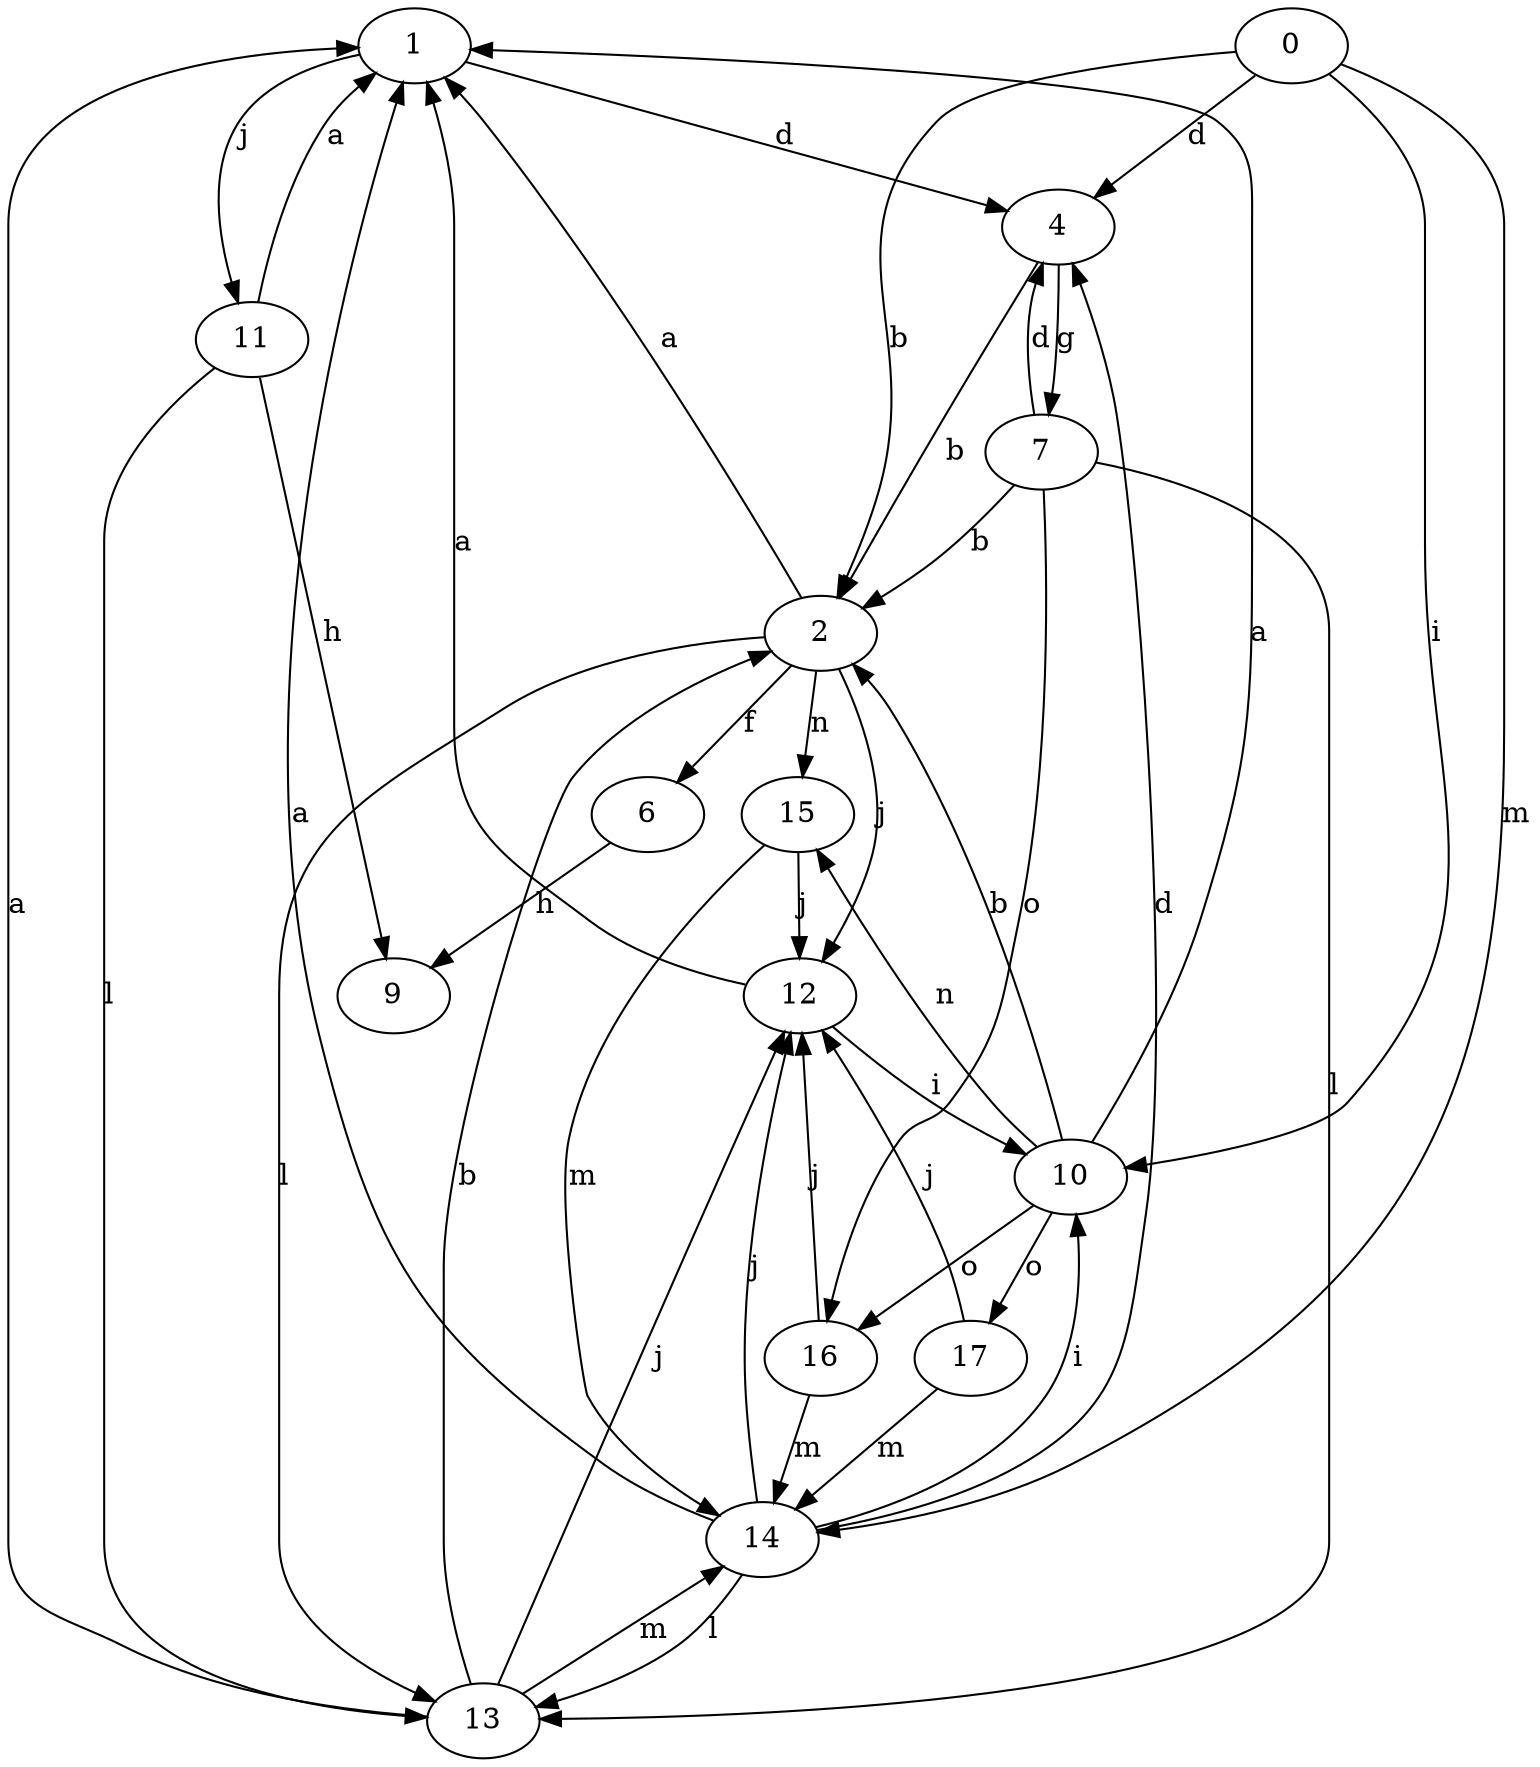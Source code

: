 strict digraph  {
1;
2;
0;
4;
6;
7;
9;
10;
11;
12;
13;
14;
15;
16;
17;
1 -> 4  [label=d];
1 -> 11  [label=j];
2 -> 1  [label=a];
2 -> 6  [label=f];
2 -> 12  [label=j];
2 -> 13  [label=l];
2 -> 15  [label=n];
0 -> 2  [label=b];
0 -> 4  [label=d];
0 -> 10  [label=i];
0 -> 14  [label=m];
4 -> 2  [label=b];
4 -> 7  [label=g];
6 -> 9  [label=h];
7 -> 2  [label=b];
7 -> 4  [label=d];
7 -> 13  [label=l];
7 -> 16  [label=o];
10 -> 1  [label=a];
10 -> 2  [label=b];
10 -> 15  [label=n];
10 -> 16  [label=o];
10 -> 17  [label=o];
11 -> 1  [label=a];
11 -> 9  [label=h];
11 -> 13  [label=l];
12 -> 1  [label=a];
12 -> 10  [label=i];
13 -> 1  [label=a];
13 -> 2  [label=b];
13 -> 12  [label=j];
13 -> 14  [label=m];
14 -> 1  [label=a];
14 -> 4  [label=d];
14 -> 10  [label=i];
14 -> 12  [label=j];
14 -> 13  [label=l];
15 -> 12  [label=j];
15 -> 14  [label=m];
16 -> 12  [label=j];
16 -> 14  [label=m];
17 -> 12  [label=j];
17 -> 14  [label=m];
}
